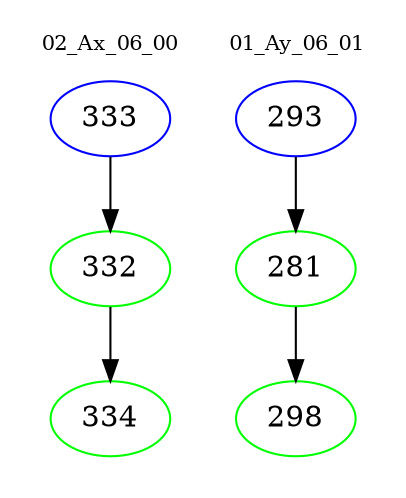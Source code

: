 digraph{
subgraph cluster_0 {
color = white
label = "02_Ax_06_00";
fontsize=10;
T0_333 [label="333", color="blue"]
T0_333 -> T0_332 [color="black"]
T0_332 [label="332", color="green"]
T0_332 -> T0_334 [color="black"]
T0_334 [label="334", color="green"]
}
subgraph cluster_1 {
color = white
label = "01_Ay_06_01";
fontsize=10;
T1_293 [label="293", color="blue"]
T1_293 -> T1_281 [color="black"]
T1_281 [label="281", color="green"]
T1_281 -> T1_298 [color="black"]
T1_298 [label="298", color="green"]
}
}
